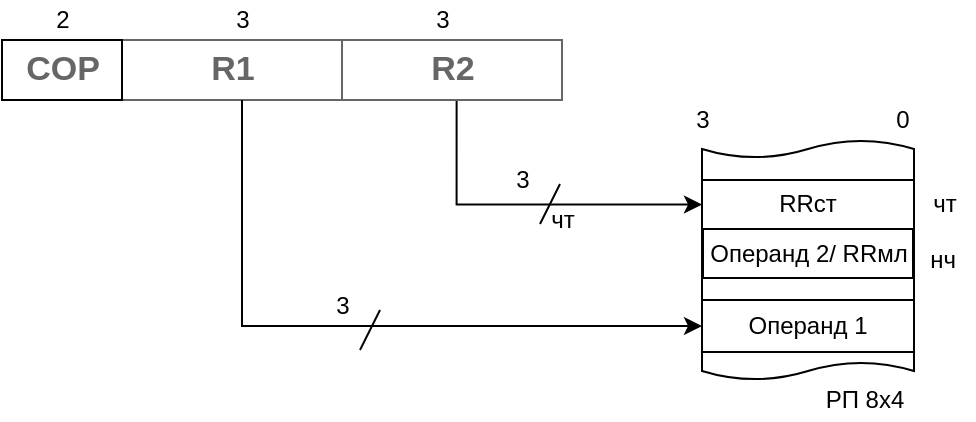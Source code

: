 <mxfile version="18.0.7" type="github">
  <diagram id="zIdKQTEH-VpALtSVq7qW" name="Page-1">
    <mxGraphModel dx="807" dy="359" grid="0" gridSize="10" guides="1" tooltips="1" connect="1" arrows="1" fold="1" page="0" pageScale="1" pageWidth="827" pageHeight="1169" math="0" shadow="0">
      <root>
        <mxCell id="0" />
        <mxCell id="1" parent="0" />
        <mxCell id="Ax0ftguT71SsIkFbX9DO-1" value="A" style="strokeWidth=1;shadow=0;dashed=0;align=center;html=1;rSize=10;fillColor=#ffffff;strokeColor=#666666;" vertex="1" parent="1">
          <mxGeometry x="110" y="90" width="280" height="30" as="geometry" />
        </mxCell>
        <mxCell id="Ax0ftguT71SsIkFbX9DO-3" value="R1" style="strokeColor=inherit;fillColor=inherit;gradientColor=inherit;strokeWidth=1;shadow=0;dashed=0;align=center;html=1;shape=mxgraph.mockup.rrect;rSize=0;fontSize=17;fontColor=#666666;fontStyle=1;resizeHeight=1;" vertex="1" parent="Ax0ftguT71SsIkFbX9DO-1">
          <mxGeometry width="110" height="30" relative="1" as="geometry">
            <mxPoint x="60" as="offset" />
          </mxGeometry>
        </mxCell>
        <mxCell id="Ax0ftguT71SsIkFbX9DO-5" value="&lt;p&gt;COP&lt;/p&gt;" style="strokeWidth=1;shadow=0;dashed=0;align=center;html=1;rSize=10;fontSize=17;fontColor=#666666;fontStyle=1;resizeHeight=1;" vertex="1" parent="Ax0ftguT71SsIkFbX9DO-1">
          <mxGeometry width="60" height="30" relative="1" as="geometry">
            <mxPoint as="offset" />
          </mxGeometry>
        </mxCell>
        <mxCell id="Ax0ftguT71SsIkFbX9DO-7" value="R2" style="strokeColor=inherit;fillColor=inherit;gradientColor=inherit;strokeWidth=1;shadow=0;dashed=0;align=center;html=1;shape=mxgraph.mockup.rrect;rSize=0;fontSize=17;fontColor=#666666;fontStyle=1;resizeHeight=1;" vertex="1" parent="Ax0ftguT71SsIkFbX9DO-1">
          <mxGeometry width="110" height="30" relative="1" as="geometry">
            <mxPoint x="170" as="offset" />
          </mxGeometry>
        </mxCell>
        <mxCell id="Ax0ftguT71SsIkFbX9DO-8" value="" style="shape=tape;whiteSpace=wrap;html=1;strokeWidth=1;size=0.075;" vertex="1" parent="1">
          <mxGeometry x="460" y="140" width="106" height="120" as="geometry" />
        </mxCell>
        <mxCell id="Ax0ftguT71SsIkFbX9DO-12" value="0" style="text;html=1;align=center;verticalAlign=middle;resizable=0;points=[];autosize=1;strokeColor=none;fillColor=none;" vertex="1" parent="1">
          <mxGeometry x="550" y="120" width="20" height="20" as="geometry" />
        </mxCell>
        <mxCell id="Ax0ftguT71SsIkFbX9DO-13" value="3" style="text;html=1;align=center;verticalAlign=middle;resizable=0;points=[];autosize=1;strokeColor=none;fillColor=none;" vertex="1" parent="1">
          <mxGeometry x="450" y="120" width="20" height="20" as="geometry" />
        </mxCell>
        <mxCell id="Ax0ftguT71SsIkFbX9DO-14" value="РП 8x4" style="text;html=1;align=center;verticalAlign=middle;resizable=0;points=[];autosize=1;strokeColor=none;fillColor=none;" vertex="1" parent="1">
          <mxGeometry x="516" y="260" width="50" height="20" as="geometry" />
        </mxCell>
        <mxCell id="Ax0ftguT71SsIkFbX9DO-16" value="Операнд 1" style="rounded=0;whiteSpace=wrap;html=1;" vertex="1" parent="1">
          <mxGeometry x="460" y="220" width="106" height="26" as="geometry" />
        </mxCell>
        <mxCell id="Ax0ftguT71SsIkFbX9DO-17" value="RRст" style="rounded=0;whiteSpace=wrap;html=1;" vertex="1" parent="1">
          <mxGeometry x="460" y="160" width="106" height="24.5" as="geometry" />
        </mxCell>
        <mxCell id="Ax0ftguT71SsIkFbX9DO-18" value="Операнд 2/ RRмл" style="rounded=0;whiteSpace=wrap;html=1;" vertex="1" parent="1">
          <mxGeometry x="460.5" y="184.5" width="105" height="24.5" as="geometry" />
        </mxCell>
        <mxCell id="Ax0ftguT71SsIkFbX9DO-20" value="чт" style="text;html=1;align=center;verticalAlign=middle;resizable=0;points=[];autosize=1;strokeColor=none;fillColor=none;" vertex="1" parent="1">
          <mxGeometry x="566" y="162.25" width="30" height="20" as="geometry" />
        </mxCell>
        <mxCell id="Ax0ftguT71SsIkFbX9DO-21" value="нч" style="text;html=1;align=center;verticalAlign=middle;resizable=0;points=[];autosize=1;strokeColor=none;fillColor=none;" vertex="1" parent="1">
          <mxGeometry x="565" y="190" width="30" height="20" as="geometry" />
        </mxCell>
        <mxCell id="Ax0ftguT71SsIkFbX9DO-22" value="" style="edgeStyle=segmentEdgeStyle;endArrow=classic;html=1;rounded=0;exitX=0.521;exitY=1.017;exitDx=0;exitDy=0;exitPerimeter=0;entryX=0;entryY=0.5;entryDx=0;entryDy=0;" edge="1" parent="1" source="Ax0ftguT71SsIkFbX9DO-7" target="Ax0ftguT71SsIkFbX9DO-17">
          <mxGeometry width="50" height="50" relative="1" as="geometry">
            <mxPoint x="320" y="240" as="sourcePoint" />
            <mxPoint x="370" y="190" as="targetPoint" />
            <Array as="points">
              <mxPoint x="337" y="172" />
            </Array>
          </mxGeometry>
        </mxCell>
        <mxCell id="Ax0ftguT71SsIkFbX9DO-23" value="" style="endArrow=none;html=1;rounded=0;fontFamily=Helvetica;fontSize=18;" edge="1" parent="1">
          <mxGeometry width="50" height="50" relative="1" as="geometry">
            <mxPoint x="379.0" y="182" as="sourcePoint" />
            <mxPoint x="389.0" y="162" as="targetPoint" />
          </mxGeometry>
        </mxCell>
        <mxCell id="Ax0ftguT71SsIkFbX9DO-24" value="3" style="text;html=1;align=center;verticalAlign=middle;resizable=0;points=[];autosize=1;strokeColor=none;fillColor=none;" vertex="1" parent="1">
          <mxGeometry x="360" y="150" width="20" height="20" as="geometry" />
        </mxCell>
        <mxCell id="Ax0ftguT71SsIkFbX9DO-25" value="чт" style="text;html=1;align=center;verticalAlign=middle;resizable=0;points=[];autosize=1;strokeColor=none;fillColor=none;" vertex="1" parent="1">
          <mxGeometry x="375" y="170" width="30" height="20" as="geometry" />
        </mxCell>
        <mxCell id="Ax0ftguT71SsIkFbX9DO-26" value="" style="edgeStyle=segmentEdgeStyle;endArrow=classic;html=1;rounded=0;entryX=0;entryY=0.5;entryDx=0;entryDy=0;" edge="1" parent="1" target="Ax0ftguT71SsIkFbX9DO-16">
          <mxGeometry width="50" height="50" relative="1" as="geometry">
            <mxPoint x="230" y="120" as="sourcePoint" />
            <mxPoint x="352.69" y="219.92" as="targetPoint" />
            <Array as="points">
              <mxPoint x="230" y="123" />
              <mxPoint x="230" y="233" />
            </Array>
          </mxGeometry>
        </mxCell>
        <mxCell id="Ax0ftguT71SsIkFbX9DO-27" value="" style="endArrow=none;html=1;rounded=0;fontFamily=Helvetica;fontSize=18;" edge="1" parent="1">
          <mxGeometry width="50" height="50" relative="1" as="geometry">
            <mxPoint x="289.0" y="245.0" as="sourcePoint" />
            <mxPoint x="299.0" y="225.0" as="targetPoint" />
          </mxGeometry>
        </mxCell>
        <mxCell id="Ax0ftguT71SsIkFbX9DO-28" value="3" style="text;html=1;align=center;verticalAlign=middle;resizable=0;points=[];autosize=1;strokeColor=none;fillColor=none;" vertex="1" parent="1">
          <mxGeometry x="270" y="213" width="20" height="20" as="geometry" />
        </mxCell>
        <mxCell id="Ax0ftguT71SsIkFbX9DO-33" value="2" style="text;html=1;align=center;verticalAlign=middle;resizable=0;points=[];autosize=1;strokeColor=none;fillColor=none;" vertex="1" parent="1">
          <mxGeometry x="130" y="70" width="20" height="20" as="geometry" />
        </mxCell>
        <mxCell id="Ax0ftguT71SsIkFbX9DO-34" value="3" style="text;html=1;align=center;verticalAlign=middle;resizable=0;points=[];autosize=1;strokeColor=none;fillColor=none;" vertex="1" parent="1">
          <mxGeometry x="220" y="70" width="20" height="20" as="geometry" />
        </mxCell>
        <mxCell id="Ax0ftguT71SsIkFbX9DO-35" value="3" style="text;html=1;align=center;verticalAlign=middle;resizable=0;points=[];autosize=1;strokeColor=none;fillColor=none;" vertex="1" parent="1">
          <mxGeometry x="320" y="70" width="20" height="20" as="geometry" />
        </mxCell>
      </root>
    </mxGraphModel>
  </diagram>
</mxfile>
